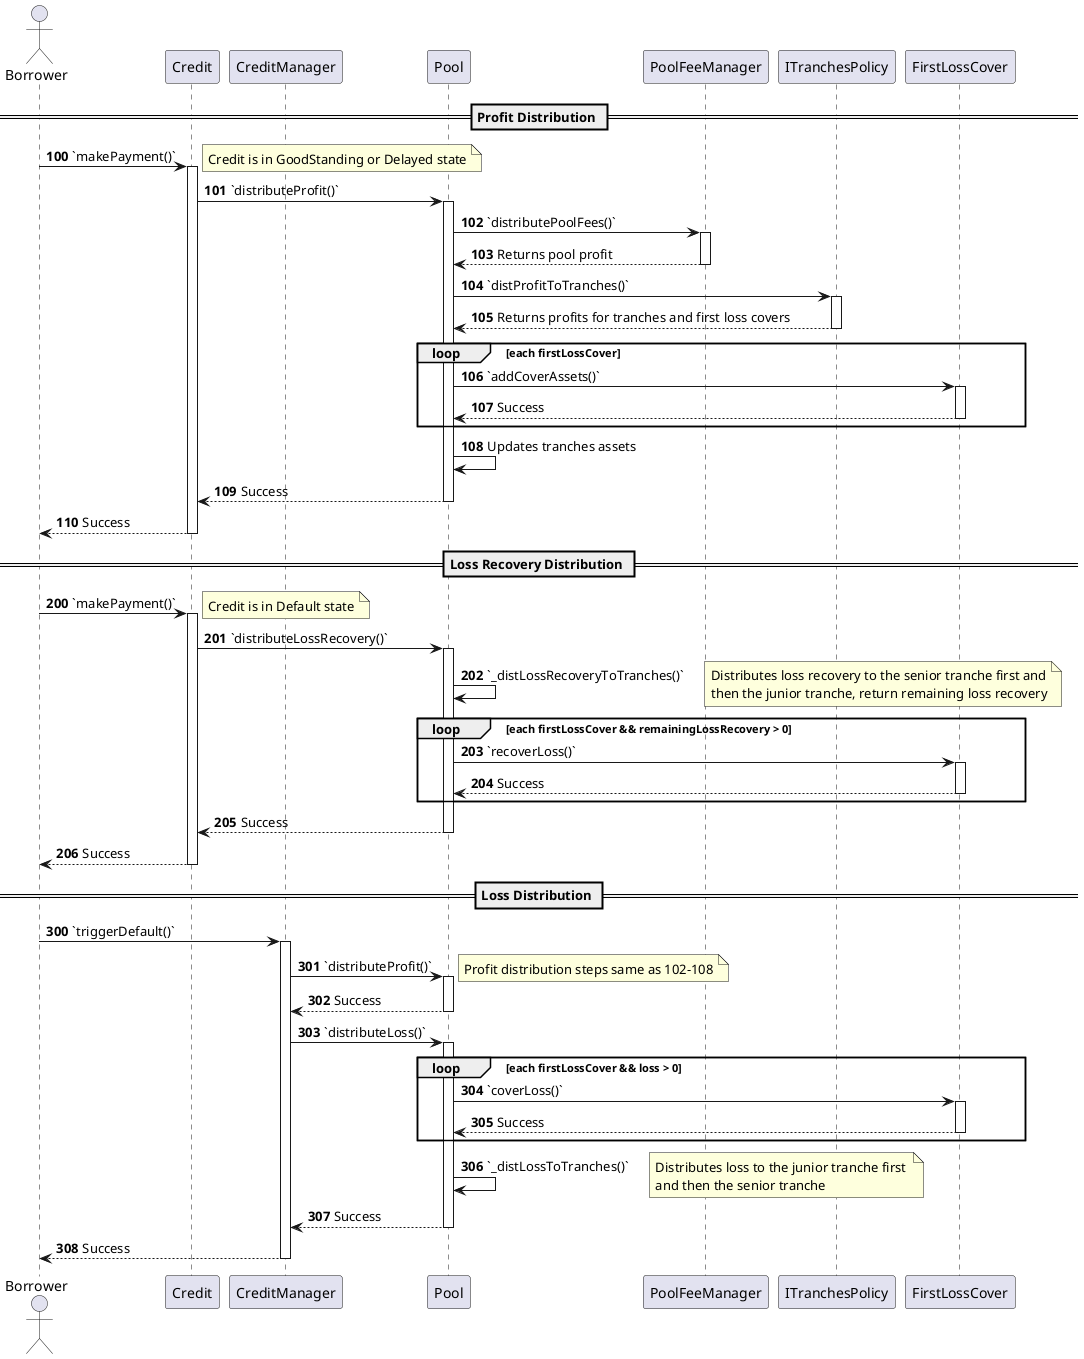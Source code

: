 @startuml
actor Borrower
participant Credit
participant CreditManager
participant Pool
participant PoolFeeManager
participant ITranchesPolicy
participant FirstLossCover

== Profit Distribution ==

autonumber 100
Borrower -> Credit : `makePayment()`
note right
  Credit is in GoodStanding or Delayed state
end note
activate Credit

Credit -> Pool : `distributeProfit()`
activate Pool

Pool -> PoolFeeManager: `distributePoolFees()`
activate PoolFeeManager
PoolFeeManager --> Pool : Returns pool profit
deactivate PoolFeeManager
Pool -> ITranchesPolicy : `distProfitToTranches()`
activate ITranchesPolicy
ITranchesPolicy --> Pool : Returns profits for tranches and first loss covers
deactivate ITranchesPolicy

loop each firstLossCover
  Pool -> FirstLossCover : `addCoverAssets()`
  activate FirstLossCover
  FirstLossCover --> Pool : Success
  deactivate FirstLossCover
end

Pool -> Pool : Updates tranches assets
Pool --> Credit : Success
deactivate Pool
Credit --> Borrower : Success
deactivate Credit

== Loss Recovery Distribution ==

autonumber 200
Borrower -> Credit : `makePayment()`
activate Credit
note right
  Credit is in Default state
end note
Credit -> Pool : `distributeLossRecovery()`
activate Pool

Pool -> Pool: `_distLossRecoveryToTranches()`
note right
  Distributes loss recovery to the senior tranche first and
  then the junior tranche, return remaining loss recovery
end note

loop each firstLossCover && remainingLossRecovery > 0
  Pool -> FirstLossCover : `recoverLoss()`
  activate FirstLossCover
  FirstLossCover --> Pool : Success
  deactivate FirstLossCover
end

Pool --> Credit : Success
deactivate Pool
Credit --> Borrower : Success
deactivate Credit


== Loss Distribution ==

autonumber 300
Borrower -> CreditManager : `triggerDefault()`
activate CreditManager
CreditManager -> Pool : `distributeProfit()`
activate Pool
note right
  Profit distribution steps same as 102-108
end note
Pool --> CreditManager : Success
deactivate Pool

CreditManager -> Pool : `distributeLoss()`
activate Pool

loop each firstLossCover && loss > 0
  Pool -> FirstLossCover : `coverLoss()`
  activate FirstLossCover
  FirstLossCover --> Pool : Success
  deactivate FirstLossCover
end

Pool -> Pool: `_distLossToTranches()`
note right
  Distributes loss to the junior tranche first 
  and then the senior tranche
end note

Pool --> CreditManager : Success
deactivate Pool
CreditManager --> Borrower : Success
deactivate CreditManager
@enduml
